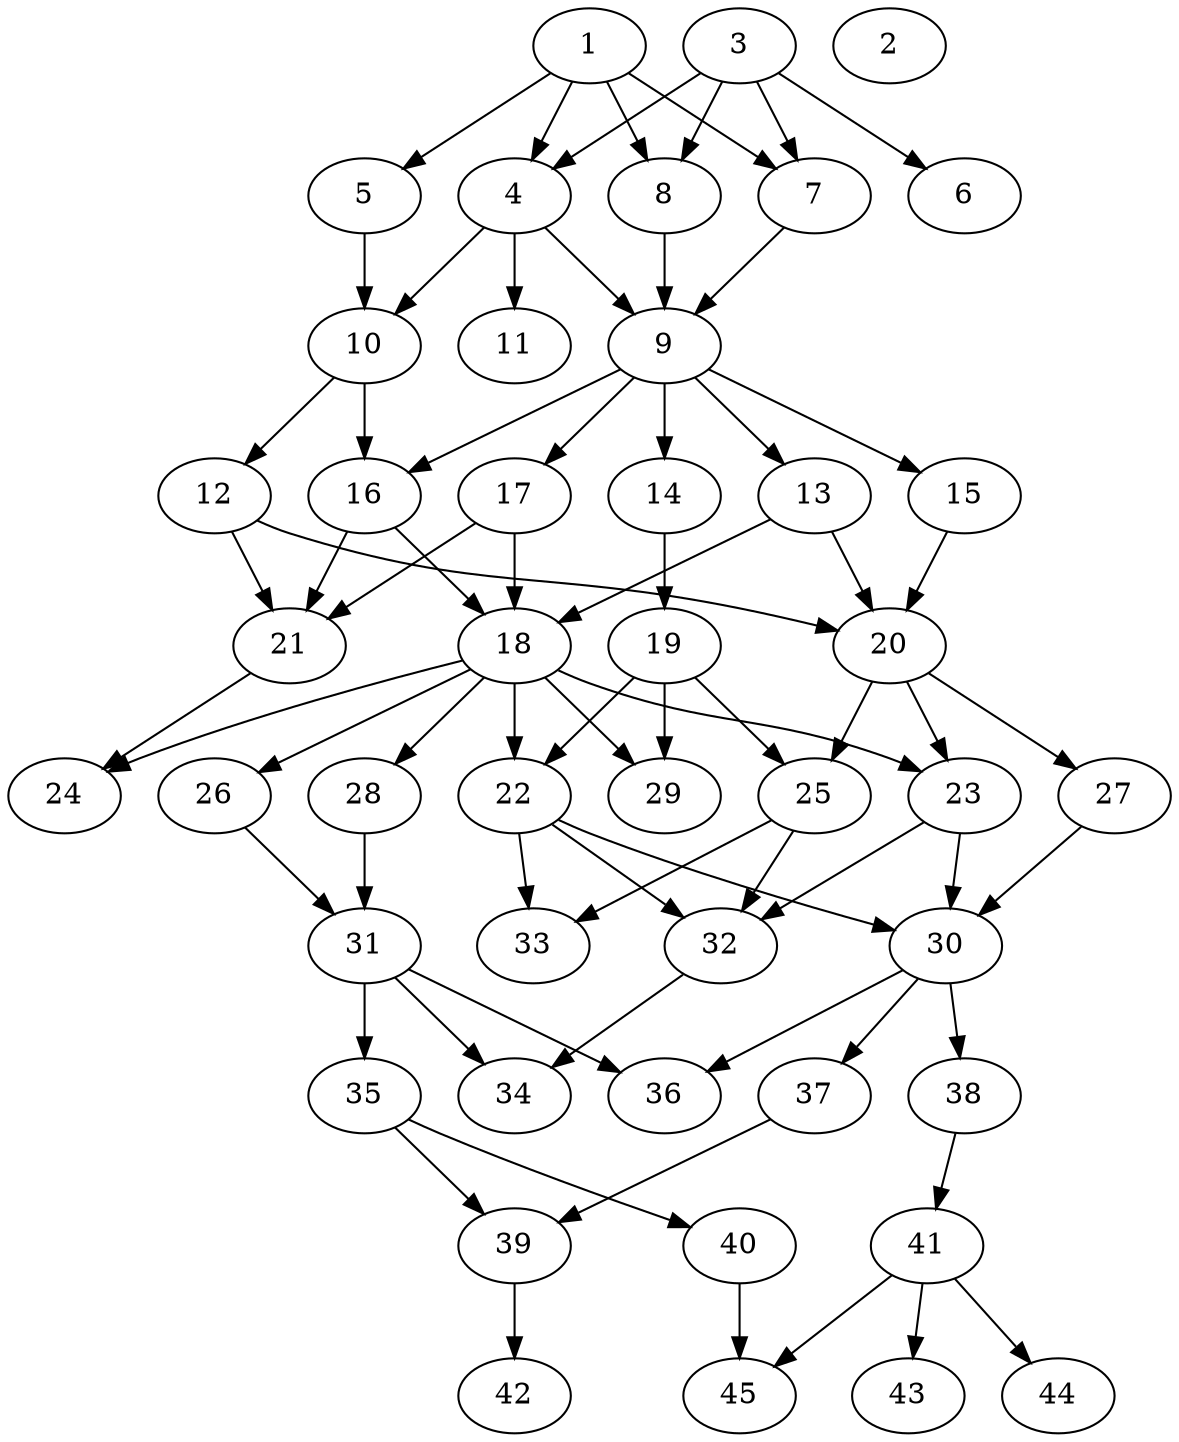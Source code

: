 // DAG automatically generated by daggen at Tue Aug  6 16:31:44 2019
// ./daggen --dot -n 45 --ccr 0.5 --fat 0.5 --regular 0.5 --density 0.5 --mindata 5242880 --maxdata 52428800 
digraph G {
  1 [size="76113920", alpha="0.18", expect_size="38056960"] 
  1 -> 4 [size ="38056960"]
  1 -> 5 [size ="38056960"]
  1 -> 7 [size ="38056960"]
  1 -> 8 [size ="38056960"]
  2 [size="57987072", alpha="0.17", expect_size="28993536"] 
  3 [size="23891968", alpha="0.00", expect_size="11945984"] 
  3 -> 4 [size ="11945984"]
  3 -> 6 [size ="11945984"]
  3 -> 7 [size ="11945984"]
  3 -> 8 [size ="11945984"]
  4 [size="29802496", alpha="0.08", expect_size="14901248"] 
  4 -> 9 [size ="14901248"]
  4 -> 10 [size ="14901248"]
  4 -> 11 [size ="14901248"]
  5 [size="81819648", alpha="0.06", expect_size="40909824"] 
  5 -> 10 [size ="40909824"]
  6 [size="38928384", alpha="0.04", expect_size="19464192"] 
  7 [size="95938560", alpha="0.17", expect_size="47969280"] 
  7 -> 9 [size ="47969280"]
  8 [size="12591104", alpha="0.19", expect_size="6295552"] 
  8 -> 9 [size ="6295552"]
  9 [size="63635456", alpha="0.17", expect_size="31817728"] 
  9 -> 13 [size ="31817728"]
  9 -> 14 [size ="31817728"]
  9 -> 15 [size ="31817728"]
  9 -> 16 [size ="31817728"]
  9 -> 17 [size ="31817728"]
  10 [size="92573696", alpha="0.20", expect_size="46286848"] 
  10 -> 12 [size ="46286848"]
  10 -> 16 [size ="46286848"]
  11 [size="21954560", alpha="0.10", expect_size="10977280"] 
  12 [size="14125056", alpha="0.17", expect_size="7062528"] 
  12 -> 20 [size ="7062528"]
  12 -> 21 [size ="7062528"]
  13 [size="92715008", alpha="0.11", expect_size="46357504"] 
  13 -> 18 [size ="46357504"]
  13 -> 20 [size ="46357504"]
  14 [size="93294592", alpha="0.10", expect_size="46647296"] 
  14 -> 19 [size ="46647296"]
  15 [size="34809856", alpha="0.05", expect_size="17404928"] 
  15 -> 20 [size ="17404928"]
  16 [size="61794304", alpha="0.08", expect_size="30897152"] 
  16 -> 18 [size ="30897152"]
  16 -> 21 [size ="30897152"]
  17 [size="80168960", alpha="0.04", expect_size="40084480"] 
  17 -> 18 [size ="40084480"]
  17 -> 21 [size ="40084480"]
  18 [size="67266560", alpha="0.09", expect_size="33633280"] 
  18 -> 22 [size ="33633280"]
  18 -> 23 [size ="33633280"]
  18 -> 24 [size ="33633280"]
  18 -> 26 [size ="33633280"]
  18 -> 28 [size ="33633280"]
  18 -> 29 [size ="33633280"]
  19 [size="64161792", alpha="0.18", expect_size="32080896"] 
  19 -> 22 [size ="32080896"]
  19 -> 25 [size ="32080896"]
  19 -> 29 [size ="32080896"]
  20 [size="49313792", alpha="0.14", expect_size="24656896"] 
  20 -> 23 [size ="24656896"]
  20 -> 25 [size ="24656896"]
  20 -> 27 [size ="24656896"]
  21 [size="49154048", alpha="0.05", expect_size="24577024"] 
  21 -> 24 [size ="24577024"]
  22 [size="94607360", alpha="0.05", expect_size="47303680"] 
  22 -> 30 [size ="47303680"]
  22 -> 32 [size ="47303680"]
  22 -> 33 [size ="47303680"]
  23 [size="80388096", alpha="0.08", expect_size="40194048"] 
  23 -> 30 [size ="40194048"]
  23 -> 32 [size ="40194048"]
  24 [size="35596288", alpha="0.16", expect_size="17798144"] 
  25 [size="82513920", alpha="0.18", expect_size="41256960"] 
  25 -> 32 [size ="41256960"]
  25 -> 33 [size ="41256960"]
  26 [size="12640256", alpha="0.06", expect_size="6320128"] 
  26 -> 31 [size ="6320128"]
  27 [size="50792448", alpha="0.13", expect_size="25396224"] 
  27 -> 30 [size ="25396224"]
  28 [size="67846144", alpha="0.20", expect_size="33923072"] 
  28 -> 31 [size ="33923072"]
  29 [size="14968832", alpha="0.18", expect_size="7484416"] 
  30 [size="99981312", alpha="0.14", expect_size="49990656"] 
  30 -> 36 [size ="49990656"]
  30 -> 37 [size ="49990656"]
  30 -> 38 [size ="49990656"]
  31 [size="73523200", alpha="0.12", expect_size="36761600"] 
  31 -> 34 [size ="36761600"]
  31 -> 35 [size ="36761600"]
  31 -> 36 [size ="36761600"]
  32 [size="95592448", alpha="0.11", expect_size="47796224"] 
  32 -> 34 [size ="47796224"]
  33 [size="24950784", alpha="0.07", expect_size="12475392"] 
  34 [size="63748096", alpha="0.01", expect_size="31874048"] 
  35 [size="42559488", alpha="0.20", expect_size="21279744"] 
  35 -> 39 [size ="21279744"]
  35 -> 40 [size ="21279744"]
  36 [size="32718848", alpha="0.10", expect_size="16359424"] 
  37 [size="62672896", alpha="0.14", expect_size="31336448"] 
  37 -> 39 [size ="31336448"]
  38 [size="29128704", alpha="0.11", expect_size="14564352"] 
  38 -> 41 [size ="14564352"]
  39 [size="28565504", alpha="0.19", expect_size="14282752"] 
  39 -> 42 [size ="14282752"]
  40 [size="19763200", alpha="0.15", expect_size="9881600"] 
  40 -> 45 [size ="9881600"]
  41 [size="84807680", alpha="0.20", expect_size="42403840"] 
  41 -> 43 [size ="42403840"]
  41 -> 44 [size ="42403840"]
  41 -> 45 [size ="42403840"]
  42 [size="46426112", alpha="0.02", expect_size="23213056"] 
  43 [size="97003520", alpha="0.19", expect_size="48501760"] 
  44 [size="35653632", alpha="0.02", expect_size="17826816"] 
  45 [size="39557120", alpha="0.19", expect_size="19778560"] 
}
